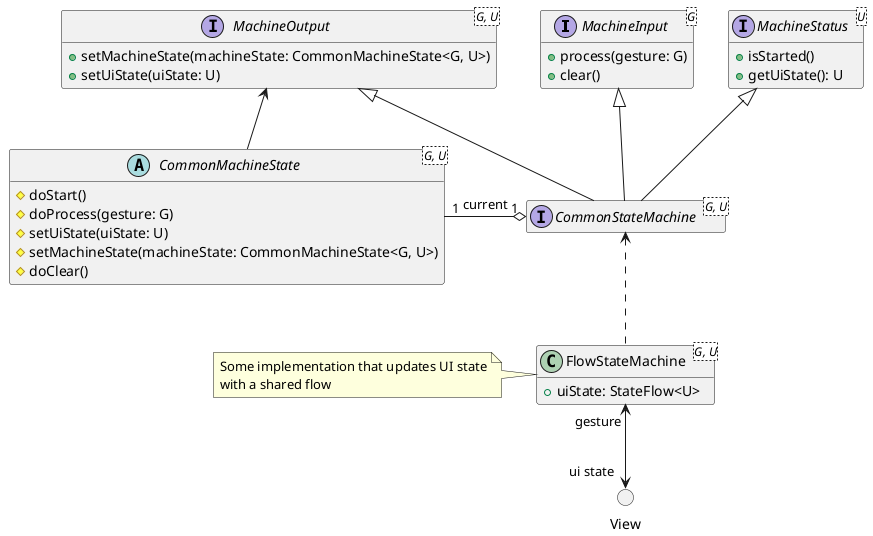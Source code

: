 @startuml
'https://plantuml.com/class-diagram

hide empty members

interface MachineInput<G> {
    +process(gesture: G)
    +clear()
}

interface MachineOutput<G, U> {
    +setMachineState(machineState: CommonMachineState<G, U>)
    +setUiState(uiState: U)
}

interface MachineStatus<U> {
    +isStarted()
    +getUiState(): U
}

abstract class CommonMachineState<G, U> {
    #doStart()
    #doProcess(gesture: G)
    #setUiState(uiState: U)
    #setMachineState(machineState: CommonMachineState<G, U>)
    #doClear()
}
CommonMachineState -up-> MachineOutput

interface CommonStateMachine<G, U>
CommonStateMachine -up-|> MachineInput
CommonStateMachine -up-|> MachineOutput
CommonStateMachine -up-|> MachineStatus
CommonStateMachine "1" o-left- "1" CommonMachineState : current

class FlowStateMachine<G, U> {
    +uiState: StateFlow<U>
}
FlowStateMachine .up.> CommonStateMachine
note left of FlowStateMachine
    Some implementation that updates UI state
    with a shared flow
end note


circle View
View "ui state" <-up-> "gesture" FlowStateMachine

@enduml